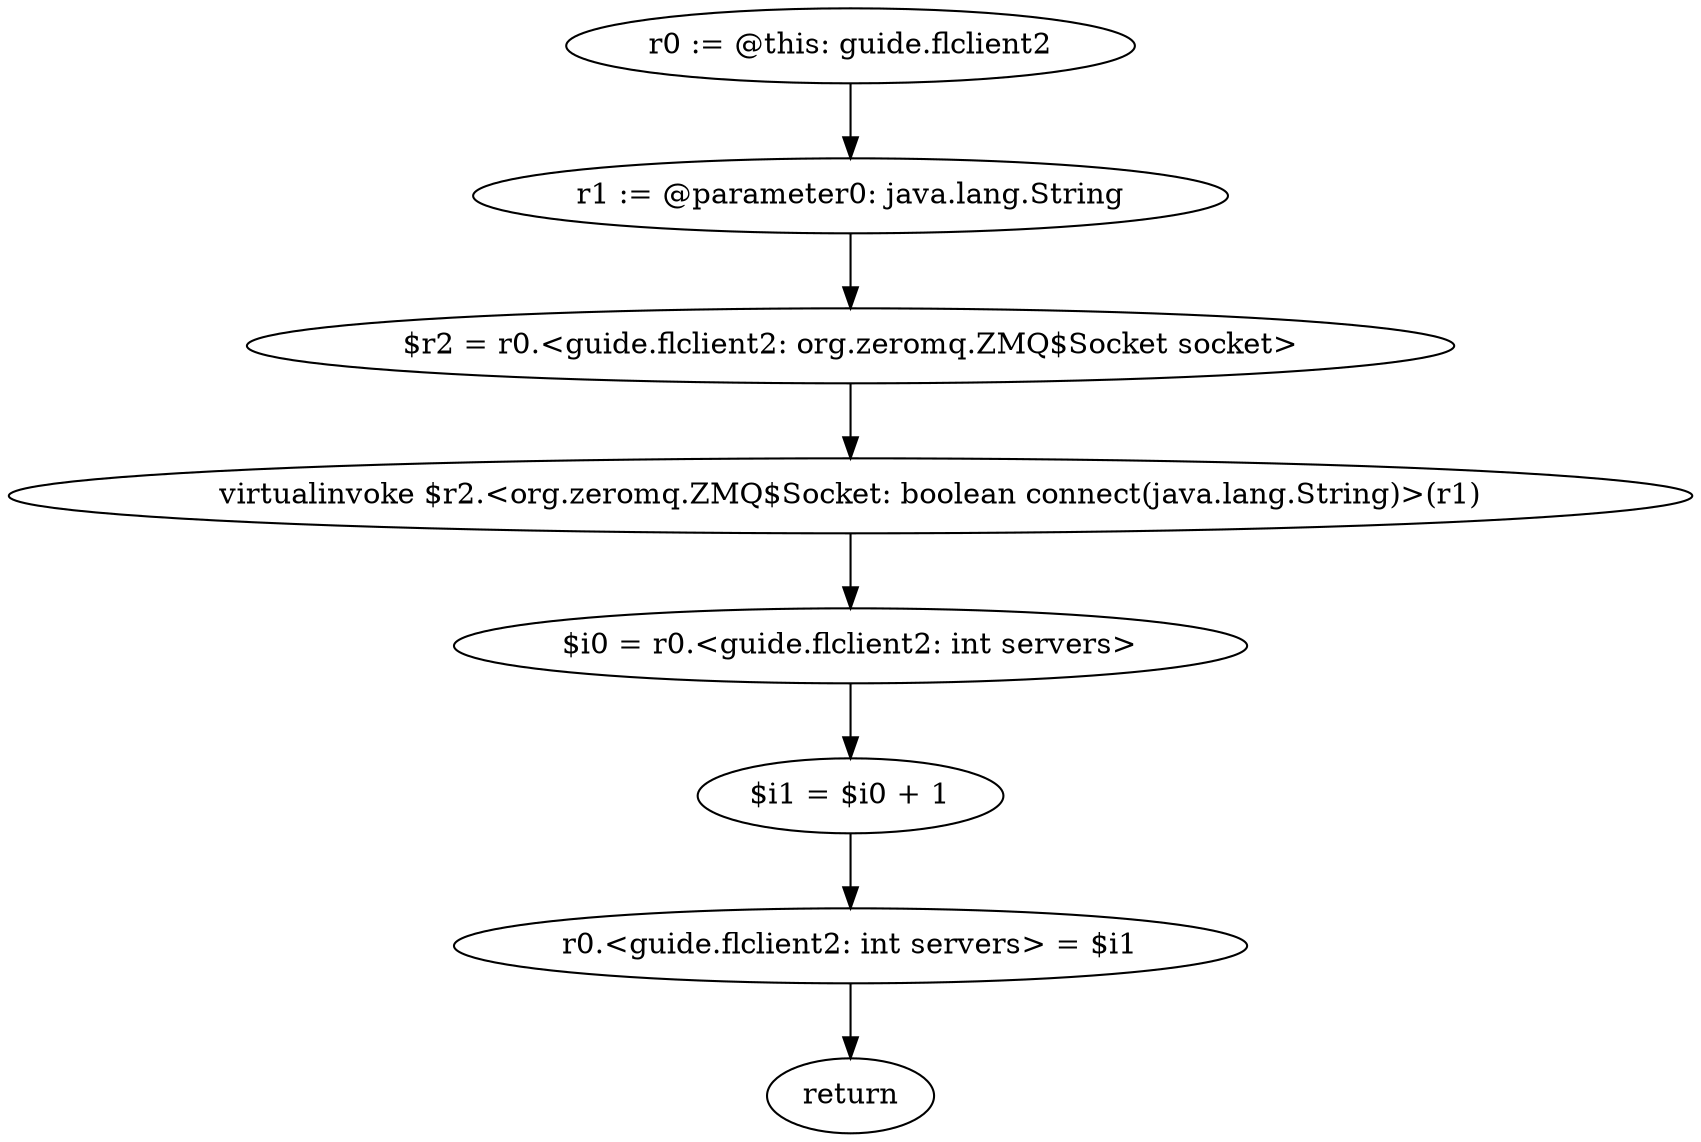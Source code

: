 digraph "unitGraph" {
    "r0 := @this: guide.flclient2"
    "r1 := @parameter0: java.lang.String"
    "$r2 = r0.<guide.flclient2: org.zeromq.ZMQ$Socket socket>"
    "virtualinvoke $r2.<org.zeromq.ZMQ$Socket: boolean connect(java.lang.String)>(r1)"
    "$i0 = r0.<guide.flclient2: int servers>"
    "$i1 = $i0 + 1"
    "r0.<guide.flclient2: int servers> = $i1"
    "return"
    "r0 := @this: guide.flclient2"->"r1 := @parameter0: java.lang.String";
    "r1 := @parameter0: java.lang.String"->"$r2 = r0.<guide.flclient2: org.zeromq.ZMQ$Socket socket>";
    "$r2 = r0.<guide.flclient2: org.zeromq.ZMQ$Socket socket>"->"virtualinvoke $r2.<org.zeromq.ZMQ$Socket: boolean connect(java.lang.String)>(r1)";
    "virtualinvoke $r2.<org.zeromq.ZMQ$Socket: boolean connect(java.lang.String)>(r1)"->"$i0 = r0.<guide.flclient2: int servers>";
    "$i0 = r0.<guide.flclient2: int servers>"->"$i1 = $i0 + 1";
    "$i1 = $i0 + 1"->"r0.<guide.flclient2: int servers> = $i1";
    "r0.<guide.flclient2: int servers> = $i1"->"return";
}

